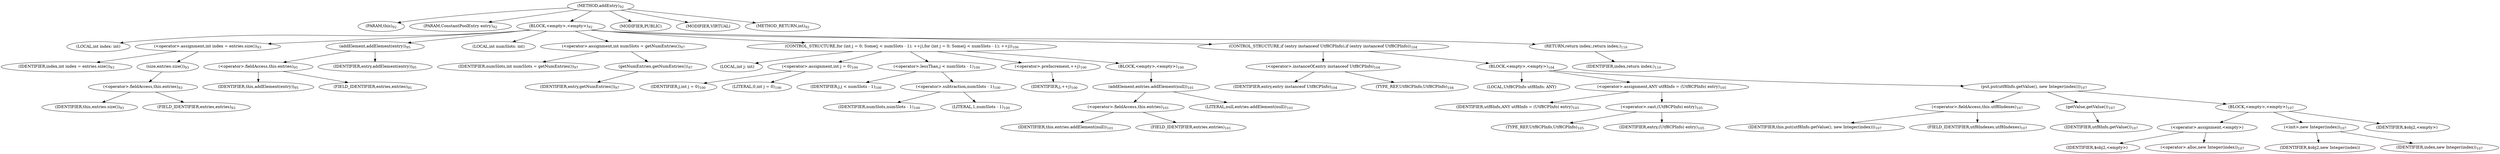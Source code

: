 digraph "addEntry" {  
"117" [label = <(METHOD,addEntry)<SUB>92</SUB>> ]
"118" [label = <(PARAM,this)<SUB>92</SUB>> ]
"119" [label = <(PARAM,ConstantPoolEntry entry)<SUB>92</SUB>> ]
"120" [label = <(BLOCK,&lt;empty&gt;,&lt;empty&gt;)<SUB>92</SUB>> ]
"121" [label = <(LOCAL,int index: int)> ]
"122" [label = <(&lt;operator&gt;.assignment,int index = entries.size())<SUB>93</SUB>> ]
"123" [label = <(IDENTIFIER,index,int index = entries.size())<SUB>93</SUB>> ]
"124" [label = <(size,entries.size())<SUB>93</SUB>> ]
"125" [label = <(&lt;operator&gt;.fieldAccess,this.entries)<SUB>93</SUB>> ]
"126" [label = <(IDENTIFIER,this,entries.size())<SUB>93</SUB>> ]
"127" [label = <(FIELD_IDENTIFIER,entries,entries)<SUB>93</SUB>> ]
"128" [label = <(addElement,addElement(entry))<SUB>95</SUB>> ]
"129" [label = <(&lt;operator&gt;.fieldAccess,this.entries)<SUB>95</SUB>> ]
"130" [label = <(IDENTIFIER,this,addElement(entry))<SUB>95</SUB>> ]
"131" [label = <(FIELD_IDENTIFIER,entries,entries)<SUB>95</SUB>> ]
"132" [label = <(IDENTIFIER,entry,addElement(entry))<SUB>95</SUB>> ]
"133" [label = <(LOCAL,int numSlots: int)> ]
"134" [label = <(&lt;operator&gt;.assignment,int numSlots = getNumEntries())<SUB>97</SUB>> ]
"135" [label = <(IDENTIFIER,numSlots,int numSlots = getNumEntries())<SUB>97</SUB>> ]
"136" [label = <(getNumEntries,getNumEntries())<SUB>97</SUB>> ]
"137" [label = <(IDENTIFIER,entry,getNumEntries())<SUB>97</SUB>> ]
"138" [label = <(CONTROL_STRUCTURE,for (int j = 0; Some(j &lt; numSlots - 1); ++j),for (int j = 0; Some(j &lt; numSlots - 1); ++j))<SUB>100</SUB>> ]
"139" [label = <(LOCAL,int j: int)> ]
"140" [label = <(&lt;operator&gt;.assignment,int j = 0)<SUB>100</SUB>> ]
"141" [label = <(IDENTIFIER,j,int j = 0)<SUB>100</SUB>> ]
"142" [label = <(LITERAL,0,int j = 0)<SUB>100</SUB>> ]
"143" [label = <(&lt;operator&gt;.lessThan,j &lt; numSlots - 1)<SUB>100</SUB>> ]
"144" [label = <(IDENTIFIER,j,j &lt; numSlots - 1)<SUB>100</SUB>> ]
"145" [label = <(&lt;operator&gt;.subtraction,numSlots - 1)<SUB>100</SUB>> ]
"146" [label = <(IDENTIFIER,numSlots,numSlots - 1)<SUB>100</SUB>> ]
"147" [label = <(LITERAL,1,numSlots - 1)<SUB>100</SUB>> ]
"148" [label = <(&lt;operator&gt;.preIncrement,++j)<SUB>100</SUB>> ]
"149" [label = <(IDENTIFIER,j,++j)<SUB>100</SUB>> ]
"150" [label = <(BLOCK,&lt;empty&gt;,&lt;empty&gt;)<SUB>100</SUB>> ]
"151" [label = <(addElement,entries.addElement(null))<SUB>101</SUB>> ]
"152" [label = <(&lt;operator&gt;.fieldAccess,this.entries)<SUB>101</SUB>> ]
"153" [label = <(IDENTIFIER,this,entries.addElement(null))<SUB>101</SUB>> ]
"154" [label = <(FIELD_IDENTIFIER,entries,entries)<SUB>101</SUB>> ]
"155" [label = <(LITERAL,null,entries.addElement(null))<SUB>101</SUB>> ]
"156" [label = <(CONTROL_STRUCTURE,if (entry instanceof Utf8CPInfo),if (entry instanceof Utf8CPInfo))<SUB>104</SUB>> ]
"157" [label = <(&lt;operator&gt;.instanceOf,entry instanceof Utf8CPInfo)<SUB>104</SUB>> ]
"158" [label = <(IDENTIFIER,entry,entry instanceof Utf8CPInfo)<SUB>104</SUB>> ]
"159" [label = <(TYPE_REF,Utf8CPInfo,Utf8CPInfo)<SUB>104</SUB>> ]
"160" [label = <(BLOCK,&lt;empty&gt;,&lt;empty&gt;)<SUB>104</SUB>> ]
"161" [label = <(LOCAL,Utf8CPInfo utf8Info: ANY)> ]
"162" [label = <(&lt;operator&gt;.assignment,ANY utf8Info = (Utf8CPInfo) entry)<SUB>105</SUB>> ]
"163" [label = <(IDENTIFIER,utf8Info,ANY utf8Info = (Utf8CPInfo) entry)<SUB>105</SUB>> ]
"164" [label = <(&lt;operator&gt;.cast,(Utf8CPInfo) entry)<SUB>105</SUB>> ]
"165" [label = <(TYPE_REF,Utf8CPInfo,Utf8CPInfo)<SUB>105</SUB>> ]
"166" [label = <(IDENTIFIER,entry,(Utf8CPInfo) entry)<SUB>105</SUB>> ]
"167" [label = <(put,put(utf8Info.getValue(), new Integer(index)))<SUB>107</SUB>> ]
"168" [label = <(&lt;operator&gt;.fieldAccess,this.utf8Indexes)<SUB>107</SUB>> ]
"169" [label = <(IDENTIFIER,this,put(utf8Info.getValue(), new Integer(index)))<SUB>107</SUB>> ]
"170" [label = <(FIELD_IDENTIFIER,utf8Indexes,utf8Indexes)<SUB>107</SUB>> ]
"171" [label = <(getValue,getValue())<SUB>107</SUB>> ]
"172" [label = <(IDENTIFIER,utf8Info,getValue())<SUB>107</SUB>> ]
"173" [label = <(BLOCK,&lt;empty&gt;,&lt;empty&gt;)<SUB>107</SUB>> ]
"174" [label = <(&lt;operator&gt;.assignment,&lt;empty&gt;)> ]
"175" [label = <(IDENTIFIER,$obj2,&lt;empty&gt;)> ]
"176" [label = <(&lt;operator&gt;.alloc,new Integer(index))<SUB>107</SUB>> ]
"177" [label = <(&lt;init&gt;,new Integer(index))<SUB>107</SUB>> ]
"178" [label = <(IDENTIFIER,$obj2,new Integer(index))> ]
"179" [label = <(IDENTIFIER,index,new Integer(index))<SUB>107</SUB>> ]
"180" [label = <(IDENTIFIER,$obj2,&lt;empty&gt;)> ]
"181" [label = <(RETURN,return index;,return index;)<SUB>110</SUB>> ]
"182" [label = <(IDENTIFIER,index,return index;)<SUB>110</SUB>> ]
"183" [label = <(MODIFIER,PUBLIC)> ]
"184" [label = <(MODIFIER,VIRTUAL)> ]
"185" [label = <(METHOD_RETURN,int)<SUB>92</SUB>> ]
  "117" -> "118" 
  "117" -> "119" 
  "117" -> "120" 
  "117" -> "183" 
  "117" -> "184" 
  "117" -> "185" 
  "120" -> "121" 
  "120" -> "122" 
  "120" -> "128" 
  "120" -> "133" 
  "120" -> "134" 
  "120" -> "138" 
  "120" -> "156" 
  "120" -> "181" 
  "122" -> "123" 
  "122" -> "124" 
  "124" -> "125" 
  "125" -> "126" 
  "125" -> "127" 
  "128" -> "129" 
  "128" -> "132" 
  "129" -> "130" 
  "129" -> "131" 
  "134" -> "135" 
  "134" -> "136" 
  "136" -> "137" 
  "138" -> "139" 
  "138" -> "140" 
  "138" -> "143" 
  "138" -> "148" 
  "138" -> "150" 
  "140" -> "141" 
  "140" -> "142" 
  "143" -> "144" 
  "143" -> "145" 
  "145" -> "146" 
  "145" -> "147" 
  "148" -> "149" 
  "150" -> "151" 
  "151" -> "152" 
  "151" -> "155" 
  "152" -> "153" 
  "152" -> "154" 
  "156" -> "157" 
  "156" -> "160" 
  "157" -> "158" 
  "157" -> "159" 
  "160" -> "161" 
  "160" -> "162" 
  "160" -> "167" 
  "162" -> "163" 
  "162" -> "164" 
  "164" -> "165" 
  "164" -> "166" 
  "167" -> "168" 
  "167" -> "171" 
  "167" -> "173" 
  "168" -> "169" 
  "168" -> "170" 
  "171" -> "172" 
  "173" -> "174" 
  "173" -> "177" 
  "173" -> "180" 
  "174" -> "175" 
  "174" -> "176" 
  "177" -> "178" 
  "177" -> "179" 
  "181" -> "182" 
}
